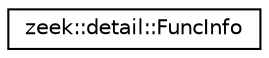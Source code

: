 digraph "Graphical Class Hierarchy"
{
 // LATEX_PDF_SIZE
  edge [fontname="Helvetica",fontsize="10",labelfontname="Helvetica",labelfontsize="10"];
  node [fontname="Helvetica",fontsize="10",shape=record];
  rankdir="LR";
  Node0 [label="zeek::detail::FuncInfo",height=0.2,width=0.4,color="black", fillcolor="white", style="filled",URL="$dd/dd2/classzeek_1_1detail_1_1FuncInfo.html",tooltip=" "];
}
